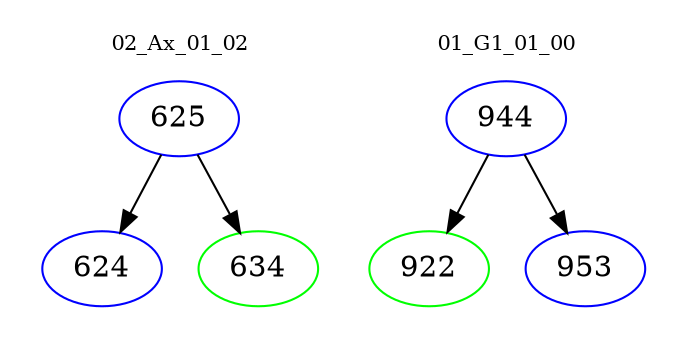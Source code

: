 digraph{
subgraph cluster_0 {
color = white
label = "02_Ax_01_02";
fontsize=10;
T0_625 [label="625", color="blue"]
T0_625 -> T0_624 [color="black"]
T0_624 [label="624", color="blue"]
T0_625 -> T0_634 [color="black"]
T0_634 [label="634", color="green"]
}
subgraph cluster_1 {
color = white
label = "01_G1_01_00";
fontsize=10;
T1_944 [label="944", color="blue"]
T1_944 -> T1_922 [color="black"]
T1_922 [label="922", color="green"]
T1_944 -> T1_953 [color="black"]
T1_953 [label="953", color="blue"]
}
}
